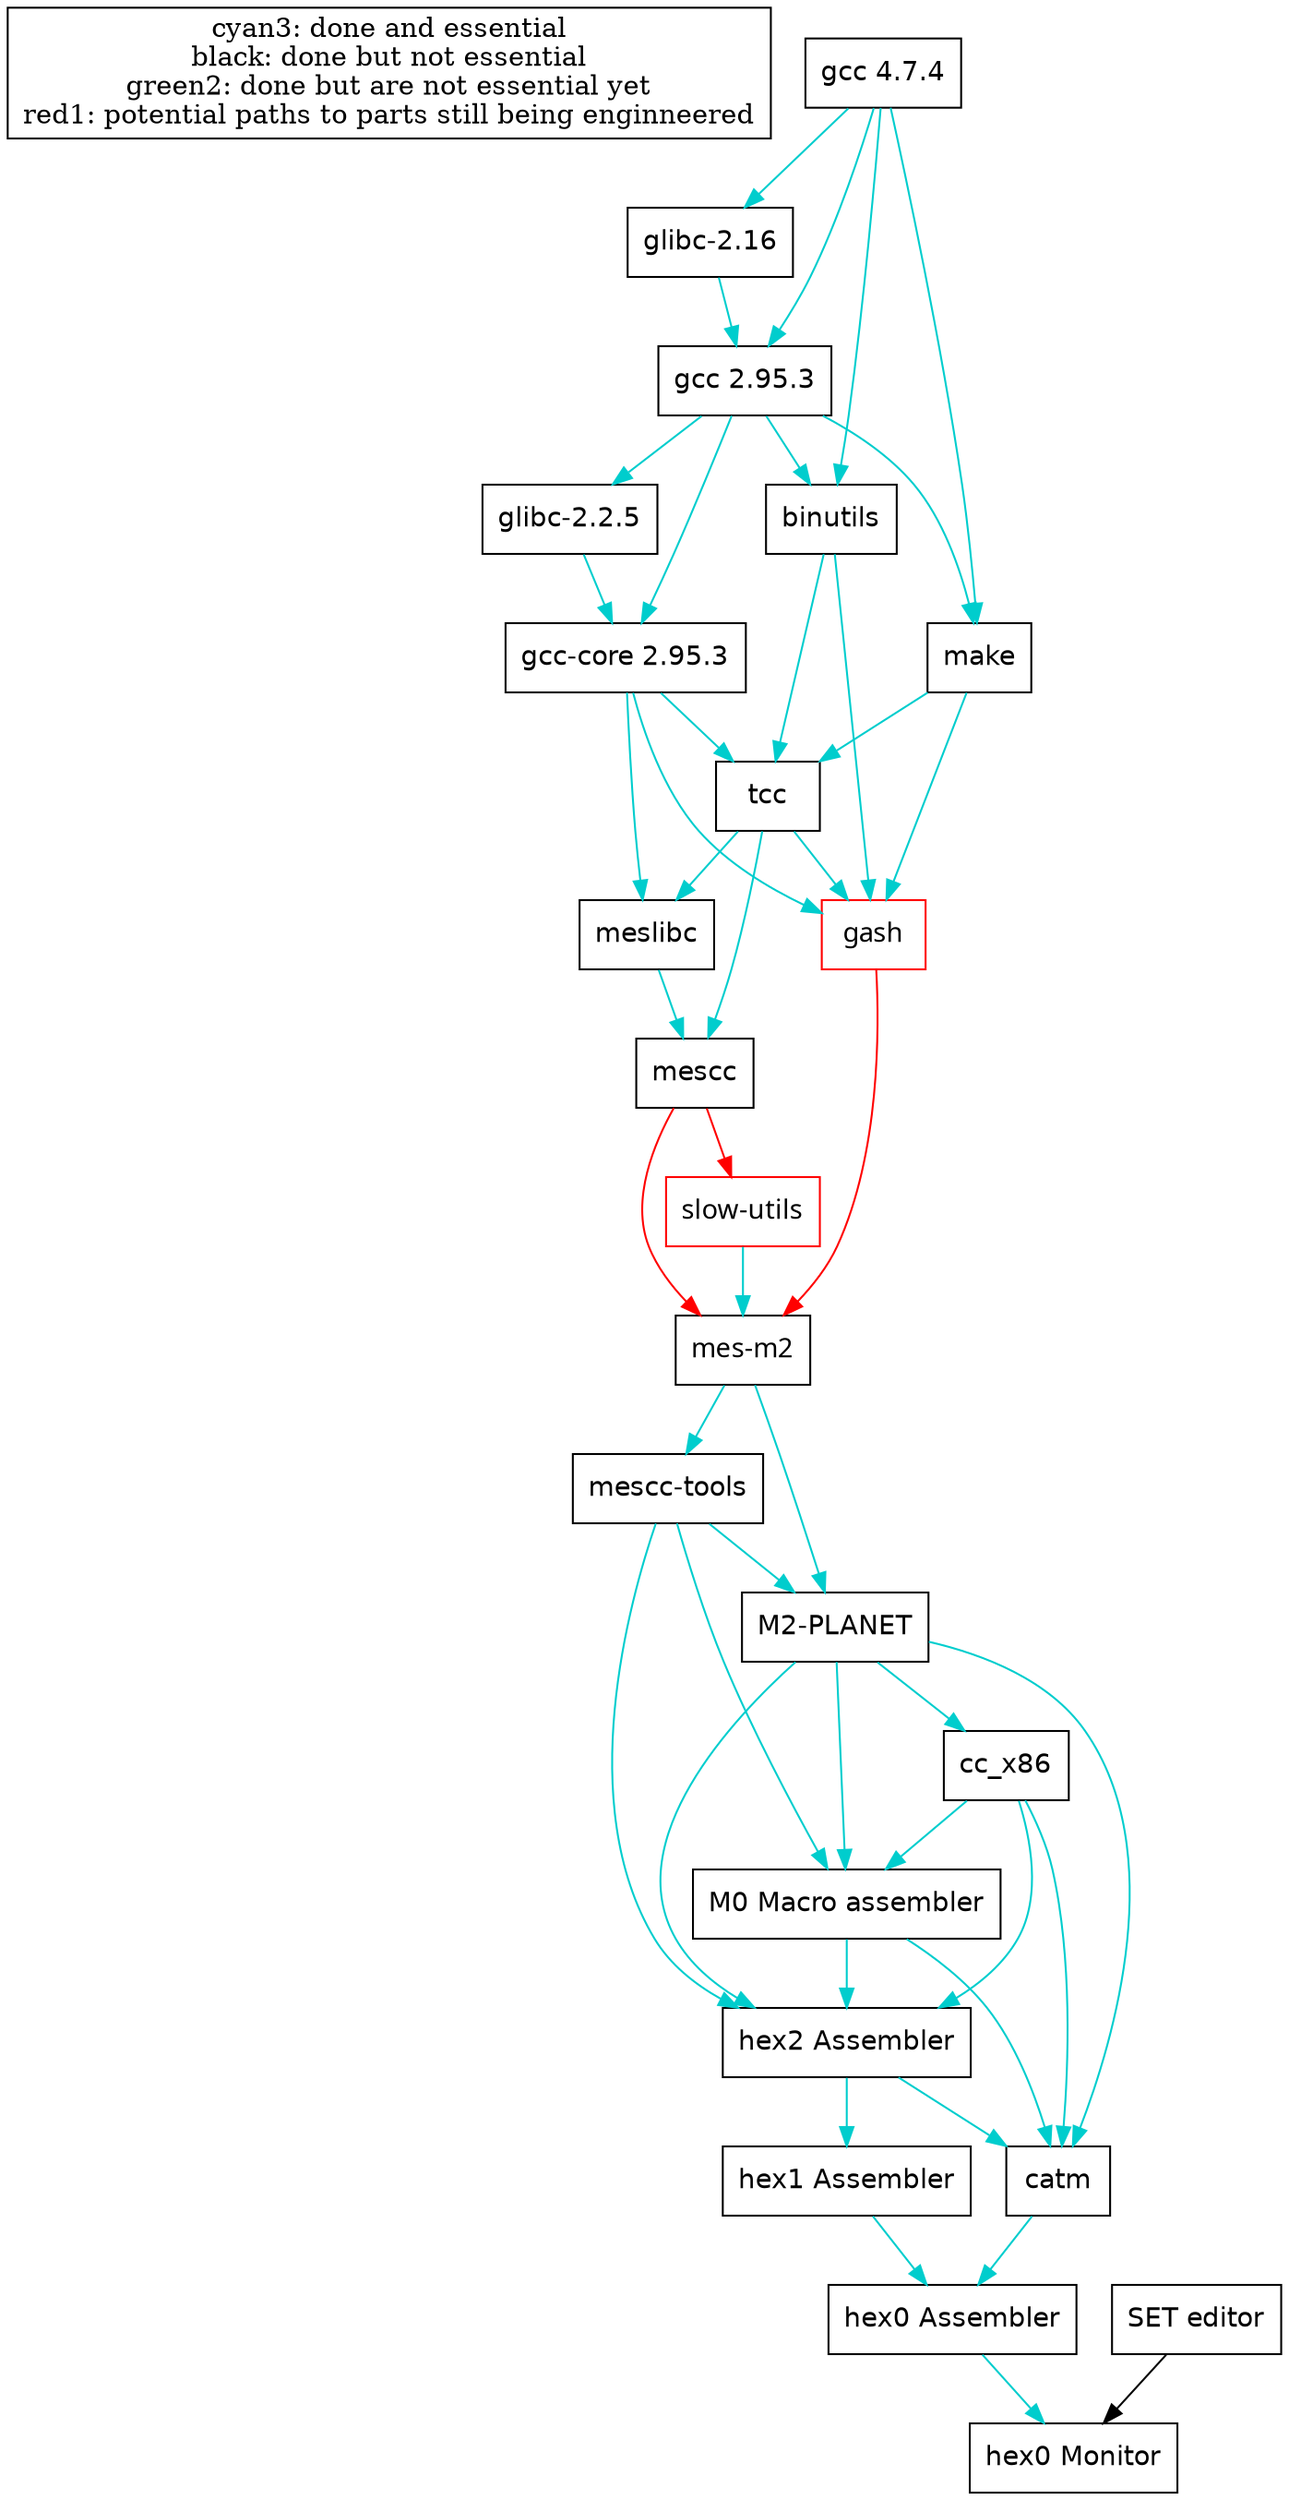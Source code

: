 digraph "Current bootstrap Map" {
	"NULL"  [label = "cyan3: done and essential\nblack: done but not essential\ngreen2: done but are not essential yet\nred1: potential paths to parts still being enginneered", shape = box];

	"hex0-monitor" [label = "hex0 Monitor", shape = box, fontname = Helvetica];
	"hex0-assembler" [label = "hex0 Assembler", shape = box, fontname = Helvetica];
	"hex1-assembler" [label = "hex1 Assembler", shape = box, fontname = Helvetica];
	"hex2-assembler" [label = "hex2 Assembler", shape = box, fontname = Helvetica];
	"M0-Macro" [label = "M0 Macro assembler", shape = box, fontname = Helvetica];
	"cc_x86" [label = "cc_x86", shape = box, fontname = Helvetica];
	"M2-Planet" [label = "M2-PLANET", shape = box, fontname = Helvetica];
	"mescc-tools" [label = "mescc-tools", shape = box, fontname = Helvetica];
	"mes-m2" [label = "mes-m2", shape = box, fontname = Helventica];
	"slow-utils" [label = "slow-utils", color = red, shape = box, fontname = Helventica];
	"mescc" [label = "mescc", shape = box, fontname = Helvetica];
	"meslibc" [label = "meslibc", shape = box, fontname = Helvetica];
	"gash" [label = "gash", color = red, shape = box, fontname = Helventica];
	"tcc" [label = "tcc", shape = box, fontname = Helvetica];
	"gcc-core 2.95.3" [label = "gcc-core 2.95.3", shape = box, fontname = Helvetica];
	"make" [label = "make", shape = box, fontname = Helvetica];
	"binutils" [label = "binutils", shape = box, fontname = Helvetica];
	"glibc-2.2.5" [label = "glibc-2.2.5", shape = box, fontname = Helvetica];
	"glibc-2.16" [label = "glibc-2.16", shape = box, fontname = Helvetica];
	"gcc 2.95.3" [label = "gcc 2.95.3", shape = box, fontname = Helvetica];
	"gcc 4.7.4" [label = "gcc 4.7.4", shape = box, fontname = Helvetica];

	"catm" [label = "catm", shape = box, fontname = Helvetica];
	"SET" [label = "SET editor", shape = box, fontname = Helvetica];

	"M0-Macro" -> "catm" [color = cyan3];
	"M0-Macro" -> "hex2-assembler" [color = cyan3];
	"SET" -> "hex0-monitor" [color = black];
	"catm" -> "hex0-assembler" [color = cyan3];
	"cc_x86" -> "M0-Macro" [color = cyan3];
	"cc_x86" -> "catm" [color = cyan3];
	"cc_x86" -> "hex2-assembler" [color = cyan3];
	"hex0-assembler" -> "hex0-monitor" [color = cyan3];
	"hex1-assembler" -> "hex0-assembler" [color = cyan3];
	"hex2-assembler" -> "catm" [color = cyan3];
	"hex2-assembler" -> "hex1-assembler" [color = cyan3];
	"M2-Planet" -> "cc_x86" [color = cyan3];
	"M2-Planet" -> "catm" [color = cyan3];
	"M2-Planet" -> "M0-Macro" [color = cyan3];
	"M2-Planet" -> "hex2-assembler" [color = cyan3];
	"mes-m2" -> "M2-Planet" [color = cyan3];
	"mes-m2" -> "mescc-tools" [color = cyan3];
	"mescc-tools" -> "M0-Macro" [color = cyan3];
	"mescc-tools" -> "hex2-assembler" [color = cyan3];
	"mescc-tools" -> "M2-Planet" [color = cyan3];
	"mescc" -> "mes-m2" [color = red1];
	"slow-utils" -> "mes-m2" [color = cyan3];
	"mescc" -> "slow-utils" [color = red1];
	"gash" -> "mes-m2" [color = red1];
	"tcc" -> "gash" [color = cyan3];
	"tcc" -> "mescc" [color = cyan3];
	"meslibc" -> "mescc" [color = cyan3];
	"tcc" -> "meslibc" [color = cyan3];
	"gcc-core 2.95.3" -> "tcc" [color = cyan3];
	"make" -> "tcc" [color = cyan3];
	"binutils" -> "tcc" [color = cyan3];
	"gcc-core 2.95.3" -> "gash" [color = cyan3];
	"binutils" -> "gash" [color = cyan3];
	"make" -> "gash" [color = cyan3];
	"gcc-core 2.95.3" -> "meslibc" [color = cyan3];
	"glibc-2.2.5" -> "gcc-core 2.95.3" [color = cyan3];
	"gcc 2.95.3" -> "gcc-core 2.95.3" [color = cyan3];
	"gcc 2.95.3" -> "make" [color = cyan3];
	"gcc 2.95.3" -> "binutils" [color = cyan3];
	"gcc 4.7.4" -> "make" [color = cyan3];
	"gcc 4.7.4" -> "binutils" [color = cyan3];
	"gcc 2.95.3" -> "glibc-2.2.5" [color = cyan3];
	"glibc-2.16" -> "gcc 2.95.3" [color = cyan3];
	"gcc 4.7.4" -> "gcc 2.95.3" [color = cyan3];
	"gcc 4.7.4" -> "glibc-2.16" [color = cyan3];
}
